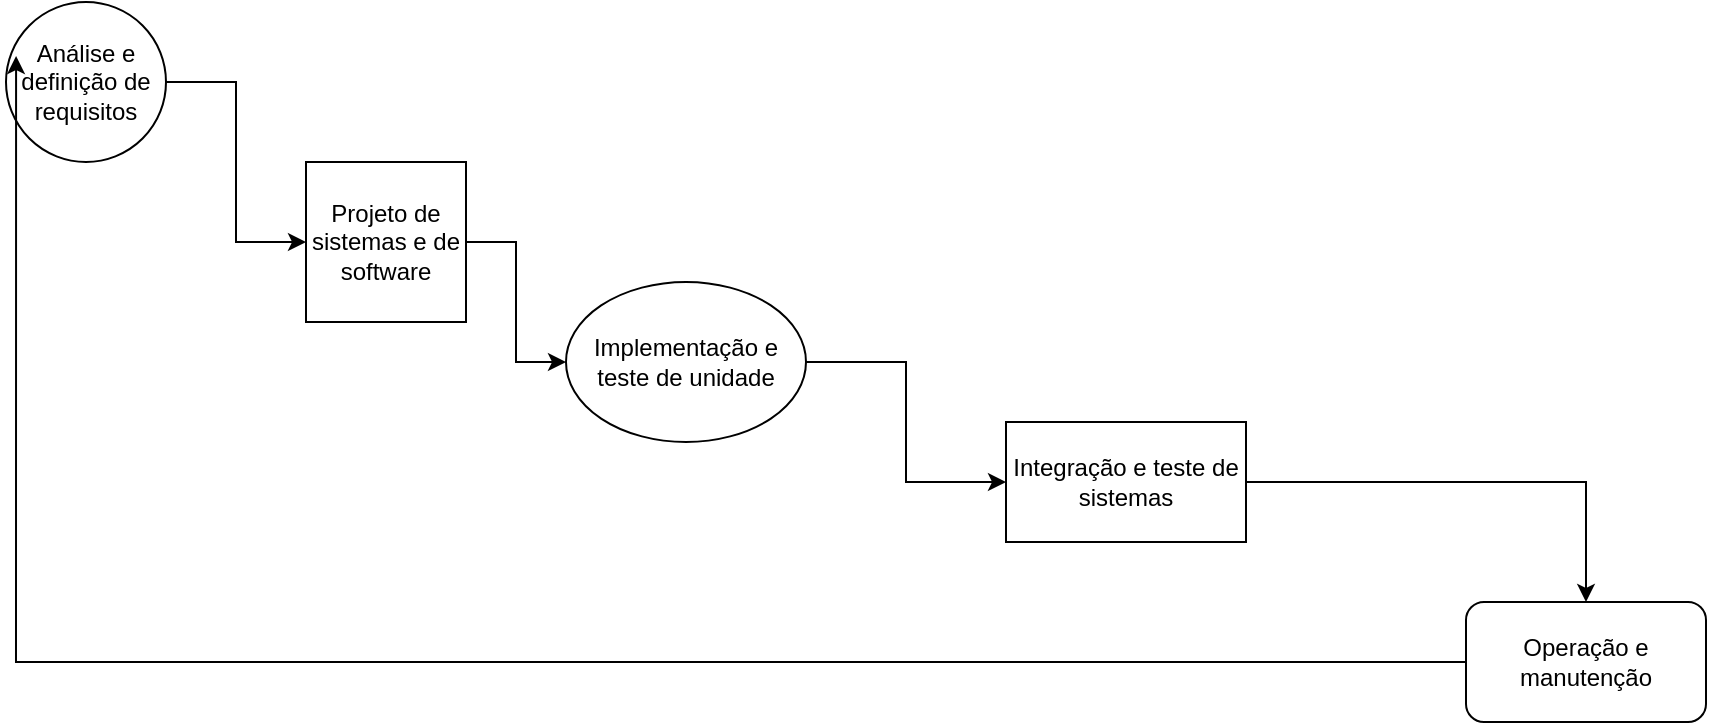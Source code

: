 <mxfile version="21.3.0" type="github">
  <diagram id="l6CcyQUifCeIPiUBFWoU" name="Página-1">
    <mxGraphModel dx="1194" dy="594" grid="1" gridSize="10" guides="1" tooltips="1" connect="1" arrows="1" fold="1" page="1" pageScale="1" pageWidth="827" pageHeight="1169" math="0" shadow="0">
      <root>
        <mxCell id="0" />
        <mxCell id="1" parent="0" />
        <mxCell id="5LzQY_YZCaekN4wUFaSm-3" style="edgeStyle=orthogonalEdgeStyle;rounded=0;orthogonalLoop=1;jettySize=auto;html=1;" edge="1" parent="1" source="5LzQY_YZCaekN4wUFaSm-1" target="5LzQY_YZCaekN4wUFaSm-2">
          <mxGeometry relative="1" as="geometry" />
        </mxCell>
        <mxCell id="5LzQY_YZCaekN4wUFaSm-1" value="Análise e definição de requisitos" style="ellipse;whiteSpace=wrap;html=1;aspect=fixed;" vertex="1" parent="1">
          <mxGeometry x="90" y="130" width="80" height="80" as="geometry" />
        </mxCell>
        <mxCell id="5LzQY_YZCaekN4wUFaSm-5" style="edgeStyle=orthogonalEdgeStyle;rounded=0;orthogonalLoop=1;jettySize=auto;html=1;" edge="1" parent="1" source="5LzQY_YZCaekN4wUFaSm-2" target="5LzQY_YZCaekN4wUFaSm-4">
          <mxGeometry relative="1" as="geometry" />
        </mxCell>
        <mxCell id="5LzQY_YZCaekN4wUFaSm-2" value="Projeto de sistemas e de software" style="whiteSpace=wrap;html=1;aspect=fixed;" vertex="1" parent="1">
          <mxGeometry x="240" y="210" width="80" height="80" as="geometry" />
        </mxCell>
        <mxCell id="5LzQY_YZCaekN4wUFaSm-7" style="edgeStyle=orthogonalEdgeStyle;rounded=0;orthogonalLoop=1;jettySize=auto;html=1;" edge="1" parent="1" source="5LzQY_YZCaekN4wUFaSm-4" target="5LzQY_YZCaekN4wUFaSm-6">
          <mxGeometry relative="1" as="geometry" />
        </mxCell>
        <mxCell id="5LzQY_YZCaekN4wUFaSm-4" value="Implementação e teste de unidade " style="ellipse;whiteSpace=wrap;html=1;" vertex="1" parent="1">
          <mxGeometry x="370" y="270" width="120" height="80" as="geometry" />
        </mxCell>
        <mxCell id="5LzQY_YZCaekN4wUFaSm-9" style="edgeStyle=orthogonalEdgeStyle;rounded=0;orthogonalLoop=1;jettySize=auto;html=1;" edge="1" parent="1" source="5LzQY_YZCaekN4wUFaSm-6" target="5LzQY_YZCaekN4wUFaSm-8">
          <mxGeometry relative="1" as="geometry" />
        </mxCell>
        <mxCell id="5LzQY_YZCaekN4wUFaSm-6" value="Integração e teste de sistemas" style="rounded=0;whiteSpace=wrap;html=1;" vertex="1" parent="1">
          <mxGeometry x="590" y="340" width="120" height="60" as="geometry" />
        </mxCell>
        <mxCell id="5LzQY_YZCaekN4wUFaSm-10" style="edgeStyle=orthogonalEdgeStyle;rounded=0;orthogonalLoop=1;jettySize=auto;html=1;entryX=0.063;entryY=0.338;entryDx=0;entryDy=0;entryPerimeter=0;" edge="1" parent="1" source="5LzQY_YZCaekN4wUFaSm-8" target="5LzQY_YZCaekN4wUFaSm-1">
          <mxGeometry relative="1" as="geometry" />
        </mxCell>
        <mxCell id="5LzQY_YZCaekN4wUFaSm-8" value="Operação e manutenção" style="rounded=1;whiteSpace=wrap;html=1;" vertex="1" parent="1">
          <mxGeometry x="820" y="430" width="120" height="60" as="geometry" />
        </mxCell>
      </root>
    </mxGraphModel>
  </diagram>
</mxfile>
